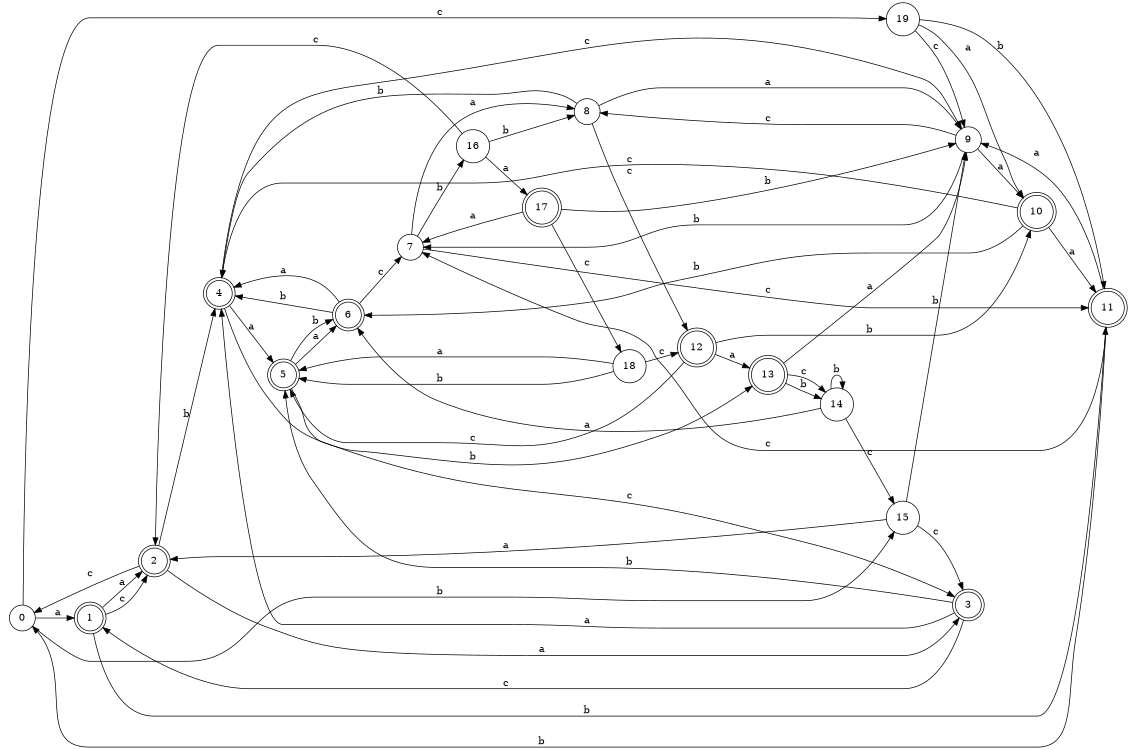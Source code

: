 digraph n16_10 {
__start0 [label="" shape="none"];

rankdir=LR;
size="8,5";

s0 [style="filled", color="black", fillcolor="white" shape="circle", label="0"];
s1 [style="rounded,filled", color="black", fillcolor="white" shape="doublecircle", label="1"];
s2 [style="rounded,filled", color="black", fillcolor="white" shape="doublecircle", label="2"];
s3 [style="rounded,filled", color="black", fillcolor="white" shape="doublecircle", label="3"];
s4 [style="rounded,filled", color="black", fillcolor="white" shape="doublecircle", label="4"];
s5 [style="rounded,filled", color="black", fillcolor="white" shape="doublecircle", label="5"];
s6 [style="rounded,filled", color="black", fillcolor="white" shape="doublecircle", label="6"];
s7 [style="filled", color="black", fillcolor="white" shape="circle", label="7"];
s8 [style="filled", color="black", fillcolor="white" shape="circle", label="8"];
s9 [style="filled", color="black", fillcolor="white" shape="circle", label="9"];
s10 [style="rounded,filled", color="black", fillcolor="white" shape="doublecircle", label="10"];
s11 [style="rounded,filled", color="black", fillcolor="white" shape="doublecircle", label="11"];
s12 [style="rounded,filled", color="black", fillcolor="white" shape="doublecircle", label="12"];
s13 [style="rounded,filled", color="black", fillcolor="white" shape="doublecircle", label="13"];
s14 [style="filled", color="black", fillcolor="white" shape="circle", label="14"];
s15 [style="filled", color="black", fillcolor="white" shape="circle", label="15"];
s16 [style="filled", color="black", fillcolor="white" shape="circle", label="16"];
s17 [style="rounded,filled", color="black", fillcolor="white" shape="doublecircle", label="17"];
s18 [style="filled", color="black", fillcolor="white" shape="circle", label="18"];
s19 [style="filled", color="black", fillcolor="white" shape="circle", label="19"];
s0 -> s1 [label="a"];
s0 -> s15 [label="b"];
s0 -> s19 [label="c"];
s1 -> s2 [label="a"];
s1 -> s11 [label="b"];
s1 -> s2 [label="c"];
s2 -> s3 [label="a"];
s2 -> s4 [label="b"];
s2 -> s0 [label="c"];
s3 -> s4 [label="a"];
s3 -> s5 [label="b"];
s3 -> s1 [label="c"];
s4 -> s5 [label="a"];
s4 -> s13 [label="b"];
s4 -> s9 [label="c"];
s5 -> s6 [label="a"];
s5 -> s6 [label="b"];
s5 -> s3 [label="c"];
s6 -> s4 [label="a"];
s6 -> s4 [label="b"];
s6 -> s7 [label="c"];
s7 -> s8 [label="a"];
s7 -> s16 [label="b"];
s7 -> s11 [label="c"];
s8 -> s9 [label="a"];
s8 -> s4 [label="b"];
s8 -> s12 [label="c"];
s9 -> s10 [label="a"];
s9 -> s7 [label="b"];
s9 -> s8 [label="c"];
s10 -> s11 [label="a"];
s10 -> s6 [label="b"];
s10 -> s4 [label="c"];
s11 -> s9 [label="a"];
s11 -> s0 [label="b"];
s11 -> s7 [label="c"];
s12 -> s13 [label="a"];
s12 -> s10 [label="b"];
s12 -> s5 [label="c"];
s13 -> s9 [label="a"];
s13 -> s14 [label="b"];
s13 -> s14 [label="c"];
s14 -> s6 [label="a"];
s14 -> s14 [label="b"];
s14 -> s15 [label="c"];
s15 -> s2 [label="a"];
s15 -> s9 [label="b"];
s15 -> s3 [label="c"];
s16 -> s17 [label="a"];
s16 -> s8 [label="b"];
s16 -> s2 [label="c"];
s17 -> s7 [label="a"];
s17 -> s9 [label="b"];
s17 -> s18 [label="c"];
s18 -> s5 [label="a"];
s18 -> s5 [label="b"];
s18 -> s12 [label="c"];
s19 -> s10 [label="a"];
s19 -> s11 [label="b"];
s19 -> s9 [label="c"];

}